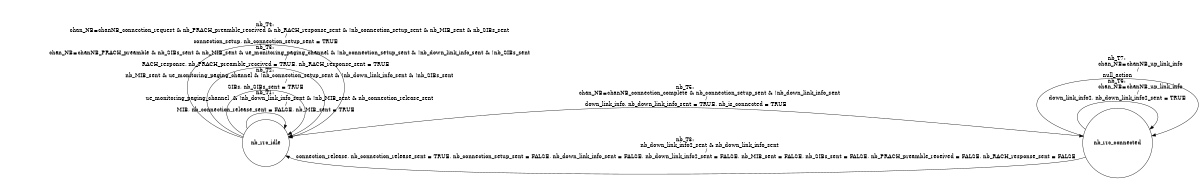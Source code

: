 digraph NB{
rankdir = LR;
size = "8,5"
node [shape = circle, label="nb_rrc_idle"]nb_rrc_idle;
node [shape = circle, label="nb_rrc_connected"]nb_rrc_connected;
nb_rrc_idle -> nb_rrc_idle [label = "nb_T1: 
                            ue_monitoring_paging_channel  & !nb_down_link_info_sent & !nb_MIB_sent & nb_connection_release_sent
                        /
MIB, nb_connection_release_sent = FALSE, nb_MIB_sent = TRUE"]
nb_rrc_idle -> nb_rrc_idle [label = "nb_T2: 
                            nb_MIB_sent & ue_monitoring_paging_channel & !nb_connection_setup_sent & !nb_down_link_info_sent & !nb_SIBs_sent
                        /
SIBs, nb_SIBs_sent = TRUE"]
nb_rrc_idle -> nb_rrc_idle [label = "nb_T3: 
                            chan_NB=chanNB_PRACH_preamble & nb_SIBs_sent & nb_MIB_sent & ue_monitoring_paging_channel & !nb_connection_setup_sent & !nb_down_link_info_sent & !nb_SIBs_sent
                        /
RACH_response, nb_PRACH_preamble_received = TRUE, nb_RACH_response_sent = TRUE"]
nb_rrc_idle -> nb_rrc_idle [label = "nb_T4: 
                            chan_NB=chanNB_connection_request & nb_PRACH_preamble_received & nb_RACH_response_sent & !nb_connection_setup_sent & nb_MIB_sent & nb_SIBs_sent
                        /
connection_setup, nb_connection_setup_sent = TRUE"]
nb_rrc_idle -> nb_rrc_connected [label = "nb_T5: 
                            chan_NB=chanNB_connection_complete & nb_connection_setup_sent & !nb_down_link_info_sent
                        /
down_link_info, nb_down_link_info_sent = TRUE, nb_is_connected = TRUE"]
nb_rrc_connected -> nb_rrc_connected [label = "nb_T6: 
                            chan_NB=chanNB_up_link_info 
                        /
down_link_info2, nb_down_link_info2_sent = TRUE"]
nb_rrc_connected -> nb_rrc_connected [label = "nb_T7: 
                            chan_NB=chanNB_up_link_info 
                        /
null_action"]
nb_rrc_connected -> nb_rrc_idle [label = "nb_T8: 
                            nb_down_link_info2_sent & nb_down_link_info_sent
                        /
connection_release, nb_connection_release_sent = TRUE, nb_connection_setup_sent = FALSE, nb_down_link_info_sent = FALSE, nb_down_link_info2_sent = FALSE, nb_MIB_sent = FALSE, nb_SIBs_sent = FALSE, nb_PRACH_preamble_received = FALSE, nb_RACH_response_sent = FALSE"]
}
